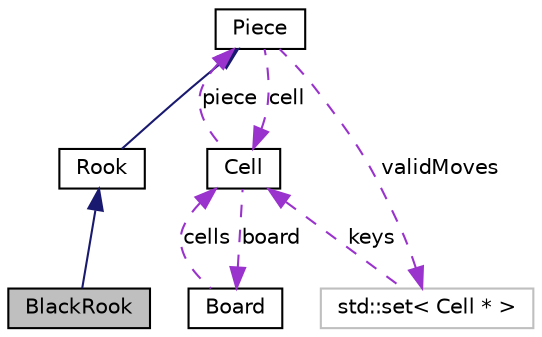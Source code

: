 digraph G
{
  bgcolor="transparent";
  edge [fontname="Helvetica",fontsize="10",labelfontname="Helvetica",labelfontsize="10"];
  node [fontname="Helvetica",fontsize="10",shape=record];
  Node1 [label="BlackRook",height=0.2,width=0.4,color="black", fillcolor="grey75", style="filled" fontcolor="black"];
  Node2 -> Node1 [dir=back,color="midnightblue",fontsize="10",style="solid",fontname="Helvetica"];
  Node2 [label="Rook",height=0.2,width=0.4,color="black",URL="$db/d7e/classRook.html"];
  Node3 -> Node2 [dir=back,color="midnightblue",fontsize="10",style="solid",fontname="Helvetica"];
  Node3 [label="Piece",height=0.2,width=0.4,color="black",URL="$d5/df0/classPiece.html",tooltip="Virtual base class for all Piece objects."];
  Node4 -> Node3 [dir=back,color="darkorchid3",fontsize="10",style="dashed",label="cell",fontname="Helvetica"];
  Node4 [label="Cell",height=0.2,width=0.4,color="black",URL="$de/dfd/classCell.html",tooltip="An interface for the Cell class that holds a piece (real or empty)."];
  Node5 -> Node4 [dir=back,color="darkorchid3",fontsize="10",style="dashed",label="board",fontname="Helvetica"];
  Node5 [label="Board",height=0.2,width=0.4,color="black",URL="$de/d23/classBoard.html",tooltip="An interface for the Board class."];
  Node4 -> Node5 [dir=back,color="darkorchid3",fontsize="10",style="dashed",label="cells",fontname="Helvetica"];
  Node3 -> Node4 [dir=back,color="darkorchid3",fontsize="10",style="dashed",label="piece",fontname="Helvetica"];
  Node6 -> Node3 [dir=back,color="darkorchid3",fontsize="10",style="dashed",label="validMoves",fontname="Helvetica"];
  Node6 [label="std::set\< Cell * \>",height=0.2,width=0.4,color="grey75"];
  Node4 -> Node6 [dir=back,color="darkorchid3",fontsize="10",style="dashed",label="keys",fontname="Helvetica"];
}
